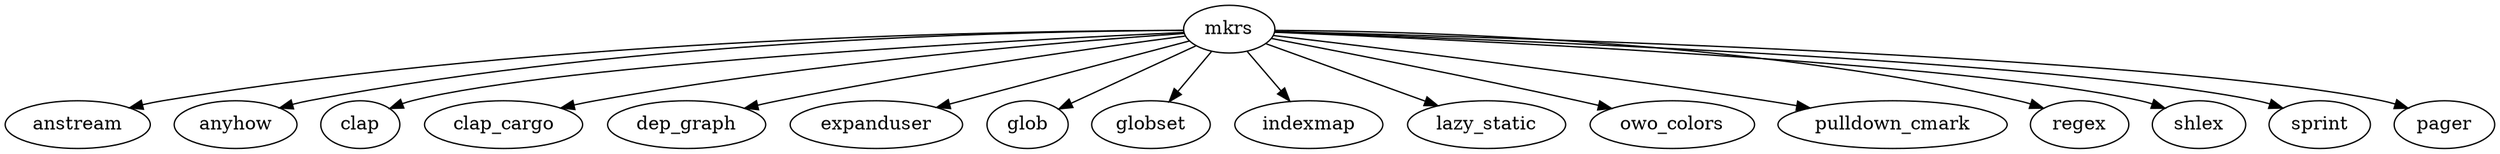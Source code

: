 digraph {
	mkrs -> anstream;
	mkrs -> anyhow;
	mkrs -> clap;
	mkrs -> clap_cargo;
	mkrs -> dep_graph;
	mkrs -> expanduser;
	mkrs -> glob;
	mkrs -> globset;
	mkrs -> indexmap;
	mkrs -> lazy_static;
	mkrs -> owo_colors;
	mkrs -> pulldown_cmark;
	mkrs -> regex;
	mkrs -> shlex;
	mkrs -> sprint;
	mkrs -> pager;
}
